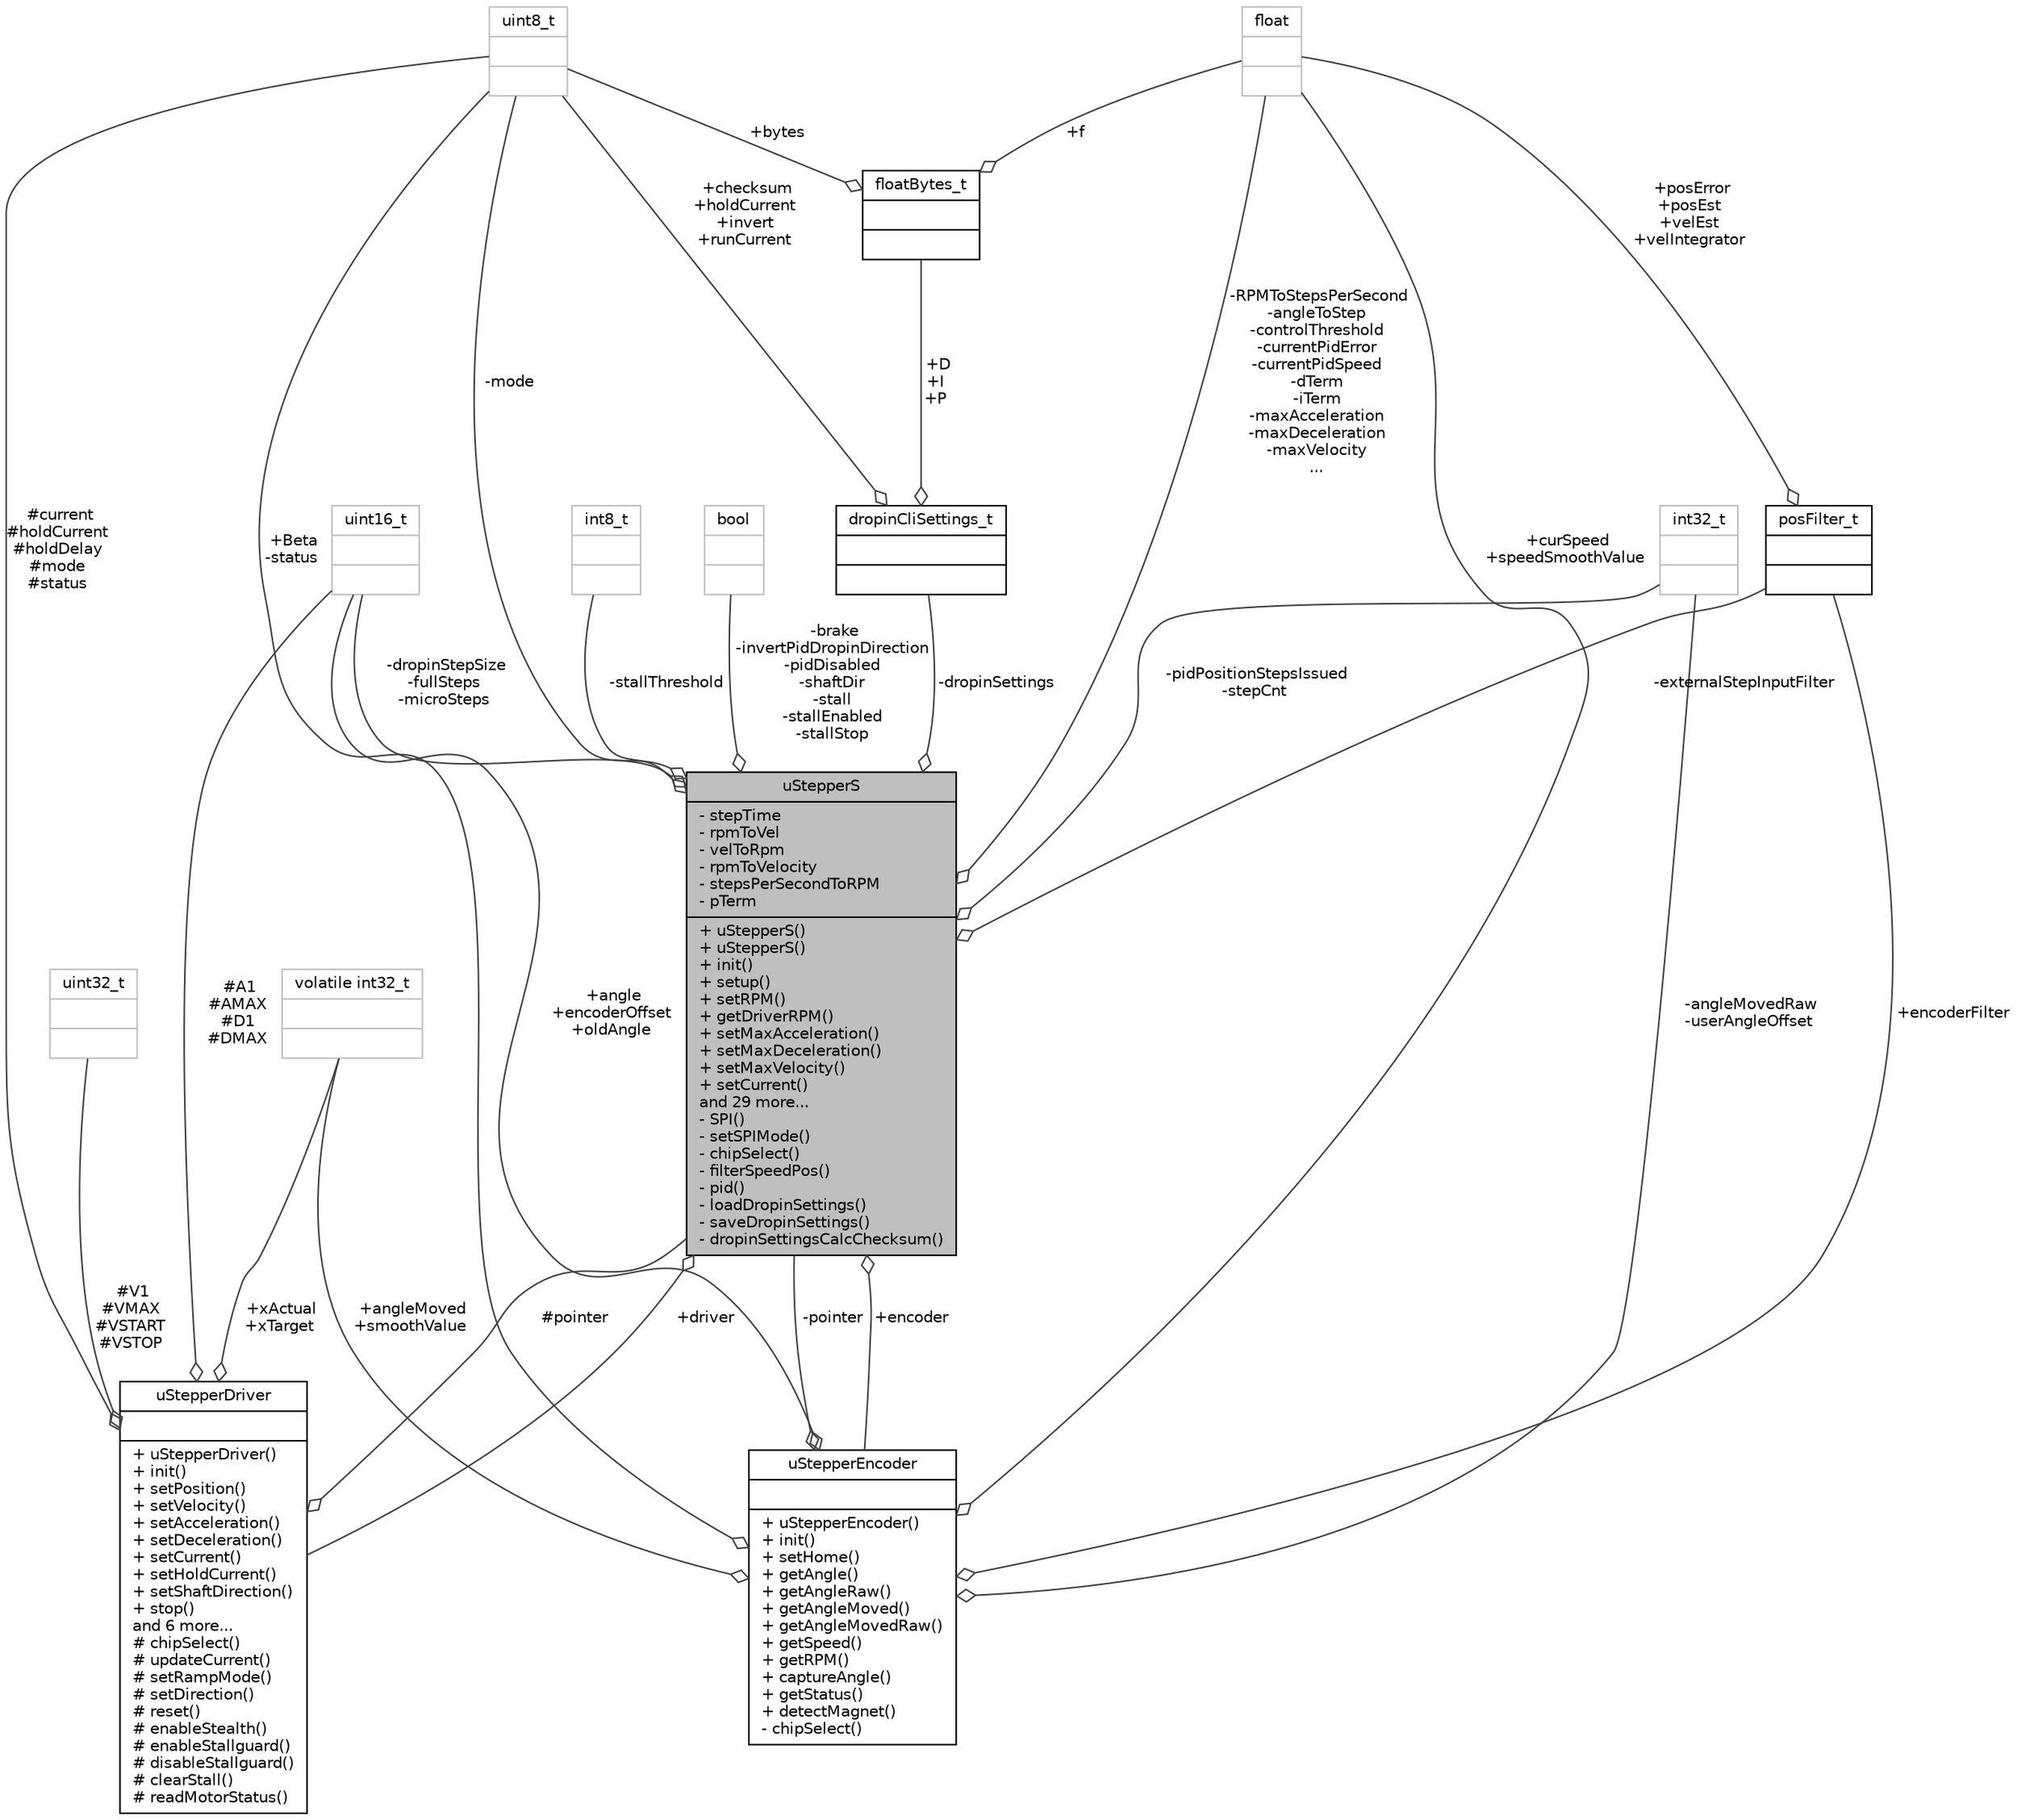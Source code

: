 digraph "uStepperS"
{
 // LATEX_PDF_SIZE
  edge [fontname="Helvetica",fontsize="10",labelfontname="Helvetica",labelfontsize="10"];
  node [fontname="Helvetica",fontsize="10",shape=record];
  Node1 [label="{uStepperS\n|- stepTime\l- rpmToVel\l- velToRpm\l- rpmToVelocity\l- stepsPerSecondToRPM\l- pTerm\l|+ uStepperS()\l+ uStepperS()\l+ init()\l+ setup()\l+ setRPM()\l+ getDriverRPM()\l+ setMaxAcceleration()\l+ setMaxDeceleration()\l+ setMaxVelocity()\l+ setCurrent()\land 29 more...\l- SPI()\l- setSPIMode()\l- chipSelect()\l- filterSpeedPos()\l- pid()\l- loadDropinSettings()\l- saveDropinSettings()\l- dropinSettingsCalcChecksum()\l}",height=0.2,width=0.4,color="black", fillcolor="grey75", style="filled", fontcolor="black",tooltip="Prototype of class for accessing all features of the uStepper S in a single object."];
  Node2 -> Node1 [color="grey25",fontsize="10",style="solid",label=" -stallThreshold" ,arrowhead="odiamond",fontname="Helvetica"];
  Node2 [label="{int8_t\n||}",height=0.2,width=0.4,color="grey75", fillcolor="white", style="filled",tooltip=" "];
  Node3 -> Node1 [color="grey25",fontsize="10",style="solid",label=" +encoder" ,arrowhead="odiamond",fontname="Helvetica"];
  Node3 [label="{uStepperEncoder\n||+ uStepperEncoder()\l+ init()\l+ setHome()\l+ getAngle()\l+ getAngleRaw()\l+ getAngleMoved()\l+ getAngleMovedRaw()\l+ getSpeed()\l+ getRPM()\l+ captureAngle()\l+ getStatus()\l+ detectMagnet()\l- chipSelect()\l}",height=0.2,width=0.4,color="black", fillcolor="white", style="filled",URL="$classuStepperEncoder.html",tooltip="Prototype of class for the AEAT8800-Q24 encoder."];
  Node1 -> Node3 [color="grey25",fontsize="10",style="solid",label=" -pointer" ,arrowhead="odiamond",fontname="Helvetica"];
  Node4 -> Node3 [color="grey25",fontsize="10",style="solid",label=" +angle\n+encoderOffset\n+oldAngle" ,arrowhead="odiamond",fontname="Helvetica"];
  Node4 [label="{uint16_t\n||}",height=0.2,width=0.4,color="grey75", fillcolor="white", style="filled",tooltip=" "];
  Node5 -> Node3 [color="grey25",fontsize="10",style="solid",label=" +curSpeed\n+speedSmoothValue" ,arrowhead="odiamond",fontname="Helvetica"];
  Node5 [label="{float\n||}",height=0.2,width=0.4,color="grey75", fillcolor="white", style="filled",tooltip=" "];
  Node6 -> Node3 [color="grey25",fontsize="10",style="solid",label=" -angleMovedRaw\n-userAngleOffset" ,arrowhead="odiamond",fontname="Helvetica"];
  Node6 [label="{int32_t\n||}",height=0.2,width=0.4,color="grey75", fillcolor="white", style="filled",tooltip=" "];
  Node7 -> Node3 [color="grey25",fontsize="10",style="solid",label=" +angleMoved\n+smoothValue" ,arrowhead="odiamond",fontname="Helvetica"];
  Node7 [label="{volatile int32_t\n||}",height=0.2,width=0.4,color="grey75", fillcolor="white", style="filled",tooltip=" "];
  Node8 -> Node3 [color="grey25",fontsize="10",style="solid",label=" +Beta\n-status" ,arrowhead="odiamond",fontname="Helvetica"];
  Node8 [label="{uint8_t\n||}",height=0.2,width=0.4,color="grey75", fillcolor="white", style="filled",tooltip=" "];
  Node9 -> Node3 [color="grey25",fontsize="10",style="solid",label=" +encoderFilter" ,arrowhead="odiamond",fontname="Helvetica"];
  Node9 [label="{posFilter_t\n||}",height=0.2,width=0.4,color="black", fillcolor="white", style="filled",URL="$structposFilter__t.html",tooltip="Struct for encoder velocity estimator."];
  Node5 -> Node9 [color="grey25",fontsize="10",style="solid",label=" +posError\n+posEst\n+velEst\n+velIntegrator" ,arrowhead="odiamond",fontname="Helvetica"];
  Node4 -> Node1 [color="grey25",fontsize="10",style="solid",label=" -dropinStepSize\n-fullSteps\n-microSteps" ,arrowhead="odiamond",fontname="Helvetica"];
  Node5 -> Node1 [color="grey25",fontsize="10",style="solid",label=" -RPMToStepsPerSecond\n-angleToStep\n-controlThreshold\n-currentPidError\n-currentPidSpeed\n-dTerm\n-iTerm\n-maxAcceleration\n-maxDeceleration\n-maxVelocity\n..." ,arrowhead="odiamond",fontname="Helvetica"];
  Node6 -> Node1 [color="grey25",fontsize="10",style="solid",label=" -pidPositionStepsIssued\n-stepCnt" ,arrowhead="odiamond",fontname="Helvetica"];
  Node8 -> Node1 [color="grey25",fontsize="10",style="solid",label=" -mode" ,arrowhead="odiamond",fontname="Helvetica"];
  Node9 -> Node1 [color="grey25",fontsize="10",style="solid",label=" -externalStepInputFilter" ,arrowhead="odiamond",fontname="Helvetica"];
  Node10 -> Node1 [color="grey25",fontsize="10",style="solid",label=" -brake\n-invertPidDropinDirection\n-pidDisabled\n-shaftDir\n-stall\n-stallEnabled\n-stallStop" ,arrowhead="odiamond",fontname="Helvetica"];
  Node10 [label="{bool\n||}",height=0.2,width=0.4,color="grey75", fillcolor="white", style="filled",tooltip=" "];
  Node11 -> Node1 [color="grey25",fontsize="10",style="solid",label=" +driver" ,arrowhead="odiamond",fontname="Helvetica"];
  Node11 [label="{uStepperDriver\n||+ uStepperDriver()\l+ init()\l+ setPosition()\l+ setVelocity()\l+ setAcceleration()\l+ setDeceleration()\l+ setCurrent()\l+ setHoldCurrent()\l+ setShaftDirection()\l+ stop()\land 6 more...\l# chipSelect()\l# updateCurrent()\l# setRampMode()\l# setDirection()\l# reset()\l# enableStealth()\l# enableStallguard()\l# disableStallguard()\l# clearStall()\l# readMotorStatus()\l}",height=0.2,width=0.4,color="black", fillcolor="white", style="filled",URL="$classuStepperDriver.html",tooltip="Prototype of class for the TMC5130 Driver."];
  Node1 -> Node11 [color="grey25",fontsize="10",style="solid",label=" #pointer" ,arrowhead="odiamond",fontname="Helvetica"];
  Node4 -> Node11 [color="grey25",fontsize="10",style="solid",label=" #A1\n#AMAX\n#D1\n#DMAX" ,arrowhead="odiamond",fontname="Helvetica"];
  Node7 -> Node11 [color="grey25",fontsize="10",style="solid",label=" +xActual\n+xTarget" ,arrowhead="odiamond",fontname="Helvetica"];
  Node12 -> Node11 [color="grey25",fontsize="10",style="solid",label=" #V1\n#VMAX\n#VSTART\n#VSTOP" ,arrowhead="odiamond",fontname="Helvetica"];
  Node12 [label="{uint32_t\n||}",height=0.2,width=0.4,color="grey75", fillcolor="white", style="filled",tooltip=" "];
  Node8 -> Node11 [color="grey25",fontsize="10",style="solid",label=" #current\n#holdCurrent\n#holdDelay\n#mode\n#status" ,arrowhead="odiamond",fontname="Helvetica"];
  Node13 -> Node1 [color="grey25",fontsize="10",style="solid",label=" -dropinSettings" ,arrowhead="odiamond",fontname="Helvetica"];
  Node13 [label="{dropinCliSettings_t\n||}",height=0.2,width=0.4,color="black", fillcolor="white", style="filled",URL="$structdropinCliSettings__t.html",tooltip="Struct to store dropin settings."];
  Node8 -> Node13 [color="grey25",fontsize="10",style="solid",label=" +checksum\n+holdCurrent\n+invert\n+runCurrent" ,arrowhead="odiamond",fontname="Helvetica"];
  Node14 -> Node13 [color="grey25",fontsize="10",style="solid",label=" +D\n+I\n+P" ,arrowhead="odiamond",fontname="Helvetica"];
  Node14 [label="{floatBytes_t\n||}",height=0.2,width=0.4,color="black", fillcolor="white", style="filled",URL="$unionfloatBytes__t.html",tooltip="Union to easily split a float into its binary representation."];
  Node5 -> Node14 [color="grey25",fontsize="10",style="solid",label=" +f" ,arrowhead="odiamond",fontname="Helvetica"];
  Node8 -> Node14 [color="grey25",fontsize="10",style="solid",label=" +bytes" ,arrowhead="odiamond",fontname="Helvetica"];
}
